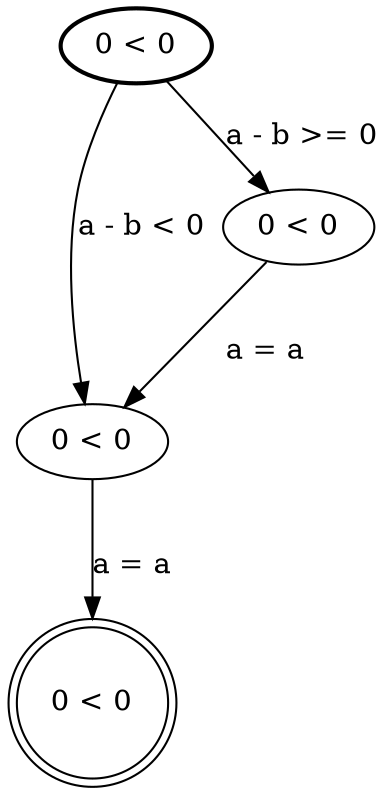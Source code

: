 digraph PTS {
    Location_0[label="0 < 0"][style="bold"];
    Location_1[label="0 < 0"][style="solid"];
    Location_2[label="0 < 0"][style="solid"];
    Location_3[label="0 < 0"][style="solid"][shape="doublecircle"];
    Location_0 -> Location_2[label="a - b >= 0"];
    Location_0 -> Location_1[label="a - b < 0"];
    Location_1 -> Location_3[label="\na = a"];
    Location_2 -> Location_1[label="\na = a"];
}
